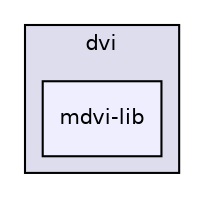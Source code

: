 digraph "evince-master/backend/dvi/mdvi-lib" {
  compound=true
  node [ fontsize="10", fontname="Helvetica"];
  edge [ labelfontsize="10", labelfontname="Helvetica"];
  subgraph clusterdir_86543262924fc2b5518a210f39a4df54 {
    graph [ bgcolor="#ddddee", pencolor="black", label="dvi" fontname="Helvetica", fontsize="10", URL="dir_86543262924fc2b5518a210f39a4df54.html"]
  dir_7d17c42a7e17eb64fd49723c0ded91db [shape=box, label="mdvi-lib", style="filled", fillcolor="#eeeeff", pencolor="black", URL="dir_7d17c42a7e17eb64fd49723c0ded91db.html"];
  }
}
